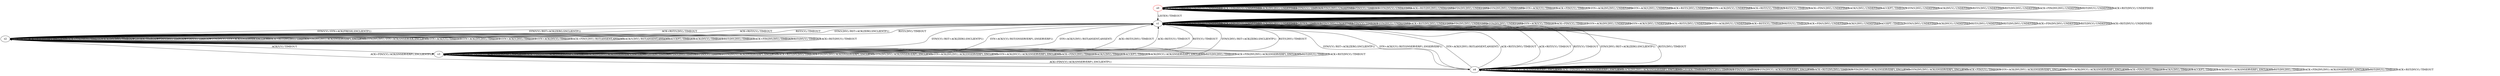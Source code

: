 digraph G {
label=""
s0 [color="red"]
s1
s2
s3
s4
s0 [label="s0"];
s0 -> s0[label=<<table border="0" cellpadding="1" cellspacing="0"><tr><td>ACK(V,V)</td><td>/</td><td>TIMEOUT</td></tr></table>>]
s0 -> s0[label=<<table border="0" cellpadding="1" cellspacing="0"><tr><td>FIN(INV,V)</td><td>/</td><td>UNDEFINED</td></tr></table>>]
s0 -> s0[label=<<table border="0" cellpadding="1" cellspacing="0"><tr><td>ACK+FIN(INV,V)</td><td>/</td><td>UNDEFINED</td></tr></table>>]
s0 -> s0[label=<<table border="0" cellpadding="1" cellspacing="0"><tr><td>ACK(INV,INV)</td><td>/</td><td>UNDEFINED</td></tr></table>>]
s0 -> s1[label=<<table border="0" cellpadding="1" cellspacing="0"><tr><td>LISTEN</td><td>/</td><td>TIMEOUT</td></tr></table>>]
s0 -> s0[label=<<table border="0" cellpadding="1" cellspacing="0"><tr><td>SYN(V,V)</td><td>/</td><td>TIMEOUT</td></tr></table>>]
s0 -> s0[label=<<table border="0" cellpadding="1" cellspacing="0"><tr><td>FIN(V,INV)</td><td>/</td><td>UNDEFINED</td></tr></table>>]
s0 -> s0[label=<<table border="0" cellpadding="1" cellspacing="0"><tr><td>FIN(V,V)</td><td>/</td><td>TIMEOUT</td></tr></table>>]
s0 -> s0[label=<<table border="0" cellpadding="1" cellspacing="0"><tr><td>SYN(INV,V)</td><td>/</td><td>UNDEFINED</td></tr></table>>]
s0 -> s0[label=<<table border="0" cellpadding="1" cellspacing="0"><tr><td>ACK+RST(INV,INV)</td><td>/</td><td>UNDEFINED</td></tr></table>>]
s0 -> s0[label=<<table border="0" cellpadding="1" cellspacing="0"><tr><td>FIN(INV,INV)</td><td>/</td><td>UNDEFINED</td></tr></table>>]
s0 -> s0[label=<<table border="0" cellpadding="1" cellspacing="0"><tr><td>SYN(INV,INV)</td><td>/</td><td>UNDEFINED</td></tr></table>>]
s0 -> s0[label=<<table border="0" cellpadding="1" cellspacing="0"><tr><td>SYN+ACK(V,V)</td><td>/</td><td>TIMEOUT</td></tr></table>>]
s0 -> s0[label=<<table border="0" cellpadding="1" cellspacing="0"><tr><td>ACK+FIN(V,V)</td><td>/</td><td>TIMEOUT</td></tr></table>>]
s0 -> s0[label=<<table border="0" cellpadding="1" cellspacing="0"><tr><td>SYN+ACK(INV,INV)</td><td>/</td><td>UNDEFINED</td></tr></table>>]
s0 -> s0[label=<<table border="0" cellpadding="1" cellspacing="0"><tr><td>SYN+ACK(V,INV)</td><td>/</td><td>UNDEFINED</td></tr></table>>]
s0 -> s0[label=<<table border="0" cellpadding="1" cellspacing="0"><tr><td>ACK+RST(V,INV)</td><td>/</td><td>UNDEFINED</td></tr></table>>]
s0 -> s0[label=<<table border="0" cellpadding="1" cellspacing="0"><tr><td>SYN+ACK(INV,V)</td><td>/</td><td>UNDEFINED</td></tr></table>>]
s0 -> s0[label=<<table border="0" cellpadding="1" cellspacing="0"><tr><td>ACK+RST(V,V)</td><td>/</td><td>TIMEOUT</td></tr></table>>]
s0 -> s0[label=<<table border="0" cellpadding="1" cellspacing="0"><tr><td>RST(V,V)</td><td>/</td><td>TIMEOUT</td></tr></table>>]
s0 -> s0[label=<<table border="0" cellpadding="1" cellspacing="0"><tr><td>ACK+FIN(V,INV)</td><td>/</td><td>UNDEFINED</td></tr></table>>]
s0 -> s0[label=<<table border="0" cellpadding="1" cellspacing="0"><tr><td>ACK(V,INV)</td><td>/</td><td>UNDEFINED</td></tr></table>>]
s0 -> s0[label=<<table border="0" cellpadding="1" cellspacing="0"><tr><td>ACCEPT</td><td>/</td><td>TIMEOUT</td></tr></table>>]
s0 -> s0[label=<<table border="0" cellpadding="1" cellspacing="0"><tr><td>SYN(V,INV)</td><td>/</td><td>UNDEFINED</td></tr></table>>]
s0 -> s0[label=<<table border="0" cellpadding="1" cellspacing="0"><tr><td>ACK(INV,V)</td><td>/</td><td>UNDEFINED</td></tr></table>>]
s0 -> s0[label=<<table border="0" cellpadding="1" cellspacing="0"><tr><td>RST(V,INV)</td><td>/</td><td>UNDEFINED</td></tr></table>>]
s0 -> s0[label=<<table border="0" cellpadding="1" cellspacing="0"><tr><td>RST(INV,INV)</td><td>/</td><td>UNDEFINED</td></tr></table>>]
s0 -> s0[label=<<table border="0" cellpadding="1" cellspacing="0"><tr><td>ACK+FIN(INV,INV)</td><td>/</td><td>UNDEFINED</td></tr></table>>]
s0 -> s0[label=<<table border="0" cellpadding="1" cellspacing="0"><tr><td>RST(INV,V)</td><td>/</td><td>UNDEFINED</td></tr></table>>]
s0 -> s0[label=<<table border="0" cellpadding="1" cellspacing="0"><tr><td>ACK+RST(INV,V)</td><td>/</td><td>UNDEFINED</td></tr></table>>]
s1 [label="s1"];
s1 -> s1[label=<<table border="0" cellpadding="1" cellspacing="0"><tr><td>ACK(V,V)</td><td>/</td><td>TIMEOUT</td></tr></table>>]
s1 -> s1[label=<<table border="0" cellpadding="1" cellspacing="0"><tr><td>FIN(INV,V)</td><td>/</td><td>UNDEFINED</td></tr></table>>]
s1 -> s1[label=<<table border="0" cellpadding="1" cellspacing="0"><tr><td>ACK+FIN(INV,V)</td><td>/</td><td>UNDEFINED</td></tr></table>>]
s1 -> s1[label=<<table border="0" cellpadding="1" cellspacing="0"><tr><td>ACK(INV,INV)</td><td>/</td><td>UNDEFINED</td></tr></table>>]
s1 -> s1[label=<<table border="0" cellpadding="1" cellspacing="0"><tr><td>LISTEN</td><td>/</td><td>TIMEOUT</td></tr></table>>]
s1 -> s2[label=<<table border="0" cellpadding="1" cellspacing="0"><tr><td>SYN(V,V)</td><td>/</td><td>SYN+ACK(FRESH,SNCLIENTP1)</td></tr></table>>]
s1 -> s1[label=<<table border="0" cellpadding="1" cellspacing="0"><tr><td>FIN(V,INV)</td><td>/</td><td>UNDEFINED</td></tr></table>>]
s1 -> s1[label=<<table border="0" cellpadding="1" cellspacing="0"><tr><td>FIN(V,V)</td><td>/</td><td>TIMEOUT</td></tr></table>>]
s1 -> s1[label=<<table border="0" cellpadding="1" cellspacing="0"><tr><td>SYN(INV,V)</td><td>/</td><td>UNDEFINED</td></tr></table>>]
s1 -> s1[label=<<table border="0" cellpadding="1" cellspacing="0"><tr><td>ACK+RST(INV,INV)</td><td>/</td><td>UNDEFINED</td></tr></table>>]
s1 -> s1[label=<<table border="0" cellpadding="1" cellspacing="0"><tr><td>FIN(INV,INV)</td><td>/</td><td>UNDEFINED</td></tr></table>>]
s1 -> s1[label=<<table border="0" cellpadding="1" cellspacing="0"><tr><td>SYN(INV,INV)</td><td>/</td><td>UNDEFINED</td></tr></table>>]
s1 -> s1[label=<<table border="0" cellpadding="1" cellspacing="0"><tr><td>SYN+ACK(V,V)</td><td>/</td><td>TIMEOUT</td></tr></table>>]
s1 -> s1[label=<<table border="0" cellpadding="1" cellspacing="0"><tr><td>ACK+FIN(V,V)</td><td>/</td><td>TIMEOUT</td></tr></table>>]
s1 -> s1[label=<<table border="0" cellpadding="1" cellspacing="0"><tr><td>SYN+ACK(INV,INV)</td><td>/</td><td>UNDEFINED</td></tr></table>>]
s1 -> s1[label=<<table border="0" cellpadding="1" cellspacing="0"><tr><td>SYN+ACK(V,INV)</td><td>/</td><td>UNDEFINED</td></tr></table>>]
s1 -> s1[label=<<table border="0" cellpadding="1" cellspacing="0"><tr><td>ACK+RST(V,INV)</td><td>/</td><td>UNDEFINED</td></tr></table>>]
s1 -> s1[label=<<table border="0" cellpadding="1" cellspacing="0"><tr><td>SYN+ACK(INV,V)</td><td>/</td><td>UNDEFINED</td></tr></table>>]
s1 -> s1[label=<<table border="0" cellpadding="1" cellspacing="0"><tr><td>ACK+RST(V,V)</td><td>/</td><td>TIMEOUT</td></tr></table>>]
s1 -> s1[label=<<table border="0" cellpadding="1" cellspacing="0"><tr><td>RST(V,V)</td><td>/</td><td>TIMEOUT</td></tr></table>>]
s1 -> s1[label=<<table border="0" cellpadding="1" cellspacing="0"><tr><td>ACK+FIN(V,INV)</td><td>/</td><td>UNDEFINED</td></tr></table>>]
s1 -> s1[label=<<table border="0" cellpadding="1" cellspacing="0"><tr><td>ACK(V,INV)</td><td>/</td><td>UNDEFINED</td></tr></table>>]
s1 -> s1[label=<<table border="0" cellpadding="1" cellspacing="0"><tr><td>ACCEPT</td><td>/</td><td>TIMEOUT</td></tr></table>>]
s1 -> s1[label=<<table border="0" cellpadding="1" cellspacing="0"><tr><td>SYN(V,INV)</td><td>/</td><td>UNDEFINED</td></tr></table>>]
s1 -> s1[label=<<table border="0" cellpadding="1" cellspacing="0"><tr><td>ACK(INV,V)</td><td>/</td><td>UNDEFINED</td></tr></table>>]
s1 -> s1[label=<<table border="0" cellpadding="1" cellspacing="0"><tr><td>RST(V,INV)</td><td>/</td><td>UNDEFINED</td></tr></table>>]
s1 -> s1[label=<<table border="0" cellpadding="1" cellspacing="0"><tr><td>RST(INV,INV)</td><td>/</td><td>UNDEFINED</td></tr></table>>]
s1 -> s1[label=<<table border="0" cellpadding="1" cellspacing="0"><tr><td>ACK+FIN(INV,INV)</td><td>/</td><td>UNDEFINED</td></tr></table>>]
s1 -> s1[label=<<table border="0" cellpadding="1" cellspacing="0"><tr><td>RST(INV,V)</td><td>/</td><td>UNDEFINED</td></tr></table>>]
s1 -> s1[label=<<table border="0" cellpadding="1" cellspacing="0"><tr><td>ACK+RST(INV,V)</td><td>/</td><td>UNDEFINED</td></tr></table>>]
s2 [label="s2"];
s2 -> s3[label=<<table border="0" cellpadding="1" cellspacing="0"><tr><td>ACK(V,V)</td><td>/</td><td>TIMEOUT</td></tr></table>>]
s2 -> s2[label=<<table border="0" cellpadding="1" cellspacing="0"><tr><td>FIN(INV,V)</td><td>/</td><td>ACK(SNSERVERP1,SNCLIENT)</td></tr></table>>]
s2 -> s2[label=<<table border="0" cellpadding="1" cellspacing="0"><tr><td>ACK+FIN(INV,V)</td><td>/</td><td>TIMEOUT</td></tr></table>>]
s2 -> s2[label=<<table border="0" cellpadding="1" cellspacing="0"><tr><td>ACK(INV,INV)</td><td>/</td><td>TIMEOUT</td></tr></table>>]
s2 -> s2[label=<<table border="0" cellpadding="1" cellspacing="0"><tr><td>LISTEN</td><td>/</td><td>TIMEOUT</td></tr></table>>]
s2 -> s1[label=<<table border="0" cellpadding="1" cellspacing="0"><tr><td>SYN(V,V)</td><td>/</td><td>RST+ACK(ZERO,SNCLIENTP1)</td></tr></table>>]
s2 -> s2[label=<<table border="0" cellpadding="1" cellspacing="0"><tr><td>FIN(V,INV)</td><td>/</td><td>TIMEOUT</td></tr></table>>]
s2 -> s2[label=<<table border="0" cellpadding="1" cellspacing="0"><tr><td>FIN(V,V)</td><td>/</td><td>TIMEOUT</td></tr></table>>]
s2 -> s2[label=<<table border="0" cellpadding="1" cellspacing="0"><tr><td>SYN(INV,V)</td><td>/</td><td>SYN+ACK(SNSERVER,SNCLIENT)</td></tr></table>>]
s2 -> s2[label=<<table border="0" cellpadding="1" cellspacing="0"><tr><td>ACK+RST(INV,INV)</td><td>/</td><td>TIMEOUT</td></tr></table>>]
s2 -> s2[label=<<table border="0" cellpadding="1" cellspacing="0"><tr><td>FIN(INV,INV)</td><td>/</td><td>ACK(SNSERVERP1,SNCLIENT)</td></tr></table>>]
s2 -> s2[label=<<table border="0" cellpadding="1" cellspacing="0"><tr><td>SYN(INV,INV)</td><td>/</td><td>SYN+ACK(SNSERVER,SNCLIENT)</td></tr></table>>]
s2 -> s2[label=<<table border="0" cellpadding="1" cellspacing="0"><tr><td>SYN+ACK(V,V)</td><td>/</td><td>TIMEOUT</td></tr></table>>]
s2 -> s4[label=<<table border="0" cellpadding="1" cellspacing="0"><tr><td>ACK+FIN(V,V)</td><td>/</td><td>ACK(SNSERVERP1,SNCLIENTP1)</td></tr></table>>]
s2 -> s2[label=<<table border="0" cellpadding="1" cellspacing="0"><tr><td>SYN+ACK(INV,INV)</td><td>/</td><td>TIMEOUT</td></tr></table>>]
s2 -> s2[label=<<table border="0" cellpadding="1" cellspacing="0"><tr><td>SYN+ACK(V,INV)</td><td>/</td><td>TIMEOUT</td></tr></table>>]
s2 -> s1[label=<<table border="0" cellpadding="1" cellspacing="0"><tr><td>ACK+RST(V,INV)</td><td>/</td><td>TIMEOUT</td></tr></table>>]
s2 -> s2[label=<<table border="0" cellpadding="1" cellspacing="0"><tr><td>SYN+ACK(INV,V)</td><td>/</td><td>TIMEOUT</td></tr></table>>]
s2 -> s1[label=<<table border="0" cellpadding="1" cellspacing="0"><tr><td>ACK+RST(V,V)</td><td>/</td><td>TIMEOUT</td></tr></table>>]
s2 -> s1[label=<<table border="0" cellpadding="1" cellspacing="0"><tr><td>RST(V,V)</td><td>/</td><td>TIMEOUT</td></tr></table>>]
s2 -> s2[label=<<table border="0" cellpadding="1" cellspacing="0"><tr><td>ACK+FIN(V,INV)</td><td>/</td><td>RST(ANSENT,ANSENT)</td></tr></table>>]
s2 -> s2[label=<<table border="0" cellpadding="1" cellspacing="0"><tr><td>ACK(V,INV)</td><td>/</td><td>RST(ANSENT,ANSENT)</td></tr></table>>]
s2 -> s2[label=<<table border="0" cellpadding="1" cellspacing="0"><tr><td>ACCEPT</td><td>/</td><td>TIMEOUT</td></tr></table>>]
s2 -> s1[label=<<table border="0" cellpadding="1" cellspacing="0"><tr><td>SYN(V,INV)</td><td>/</td><td>RST+ACK(ZERO,SNCLIENTP1)</td></tr></table>>]
s2 -> s2[label=<<table border="0" cellpadding="1" cellspacing="0"><tr><td>ACK(INV,V)</td><td>/</td><td>TIMEOUT</td></tr></table>>]
s2 -> s1[label=<<table border="0" cellpadding="1" cellspacing="0"><tr><td>RST(V,INV)</td><td>/</td><td>TIMEOUT</td></tr></table>>]
s2 -> s2[label=<<table border="0" cellpadding="1" cellspacing="0"><tr><td>RST(INV,INV)</td><td>/</td><td>TIMEOUT</td></tr></table>>]
s2 -> s2[label=<<table border="0" cellpadding="1" cellspacing="0"><tr><td>ACK+FIN(INV,INV)</td><td>/</td><td>TIMEOUT</td></tr></table>>]
s2 -> s2[label=<<table border="0" cellpadding="1" cellspacing="0"><tr><td>RST(INV,V)</td><td>/</td><td>TIMEOUT</td></tr></table>>]
s2 -> s2[label=<<table border="0" cellpadding="1" cellspacing="0"><tr><td>ACK+RST(INV,V)</td><td>/</td><td>TIMEOUT</td></tr></table>>]
s3 [label="s3"];
s3 -> s3[label=<<table border="0" cellpadding="1" cellspacing="0"><tr><td>ACK(V,V)</td><td>/</td><td>TIMEOUT</td></tr></table>>]
s3 -> s3[label=<<table border="0" cellpadding="1" cellspacing="0"><tr><td>FIN(INV,V)</td><td>/</td><td>ACK(SNSERVERP1,SNCLIENT)</td></tr></table>>]
s3 -> s3[label=<<table border="0" cellpadding="1" cellspacing="0"><tr><td>ACK+FIN(INV,V)</td><td>/</td><td>ACK(SNSERVERP1,SNCLIENT)</td></tr></table>>]
s3 -> s3[label=<<table border="0" cellpadding="1" cellspacing="0"><tr><td>ACK(INV,INV)</td><td>/</td><td>ACK(SNSERVERP1,SNCLIENT)</td></tr></table>>]
s3 -> s3[label=<<table border="0" cellpadding="1" cellspacing="0"><tr><td>LISTEN</td><td>/</td><td>TIMEOUT</td></tr></table>>]
s3 -> s1[label=<<table border="0" cellpadding="1" cellspacing="0"><tr><td>SYN(V,V)</td><td>/</td><td>RST+ACK(ZERO,SNCLIENTP1)</td></tr></table>>]
s3 -> s3[label=<<table border="0" cellpadding="1" cellspacing="0"><tr><td>FIN(V,INV)</td><td>/</td><td>TIMEOUT</td></tr></table>>]
s3 -> s3[label=<<table border="0" cellpadding="1" cellspacing="0"><tr><td>FIN(V,V)</td><td>/</td><td>TIMEOUT</td></tr></table>>]
s3 -> s3[label=<<table border="0" cellpadding="1" cellspacing="0"><tr><td>SYN(INV,V)</td><td>/</td><td>ACK(SNSERVERP1,SNCLIENT)</td></tr></table>>]
s3 -> s3[label=<<table border="0" cellpadding="1" cellspacing="0"><tr><td>ACK+RST(INV,INV)</td><td>/</td><td>TIMEOUT</td></tr></table>>]
s3 -> s3[label=<<table border="0" cellpadding="1" cellspacing="0"><tr><td>FIN(INV,INV)</td><td>/</td><td>ACK(SNSERVERP1,SNCLIENT)</td></tr></table>>]
s3 -> s3[label=<<table border="0" cellpadding="1" cellspacing="0"><tr><td>SYN(INV,INV)</td><td>/</td><td>ACK(SNSERVERP1,SNCLIENT)</td></tr></table>>]
s3 -> s1[label=<<table border="0" cellpadding="1" cellspacing="0"><tr><td>SYN+ACK(V,V)</td><td>/</td><td>RST(SNSERVERP1,SNSERVERP1)</td></tr></table>>]
s3 -> s4[label=<<table border="0" cellpadding="1" cellspacing="0"><tr><td>ACK+FIN(V,V)</td><td>/</td><td>ACK(SNSERVERP1,SNCLIENTP1)</td></tr></table>>]
s3 -> s3[label=<<table border="0" cellpadding="1" cellspacing="0"><tr><td>SYN+ACK(INV,INV)</td><td>/</td><td>ACK(SNSERVERP1,SNCLIENT)</td></tr></table>>]
s3 -> s1[label=<<table border="0" cellpadding="1" cellspacing="0"><tr><td>SYN+ACK(V,INV)</td><td>/</td><td>RST(ANSENT,ANSENT)</td></tr></table>>]
s3 -> s1[label=<<table border="0" cellpadding="1" cellspacing="0"><tr><td>ACK+RST(V,INV)</td><td>/</td><td>TIMEOUT</td></tr></table>>]
s3 -> s3[label=<<table border="0" cellpadding="1" cellspacing="0"><tr><td>SYN+ACK(INV,V)</td><td>/</td><td>ACK(SNSERVERP1,SNCLIENT)</td></tr></table>>]
s3 -> s1[label=<<table border="0" cellpadding="1" cellspacing="0"><tr><td>ACK+RST(V,V)</td><td>/</td><td>TIMEOUT</td></tr></table>>]
s3 -> s1[label=<<table border="0" cellpadding="1" cellspacing="0"><tr><td>RST(V,V)</td><td>/</td><td>TIMEOUT</td></tr></table>>]
s3 -> s3[label=<<table border="0" cellpadding="1" cellspacing="0"><tr><td>ACK+FIN(V,INV)</td><td>/</td><td>TIMEOUT</td></tr></table>>]
s3 -> s3[label=<<table border="0" cellpadding="1" cellspacing="0"><tr><td>ACK(V,INV)</td><td>/</td><td>TIMEOUT</td></tr></table>>]
s3 -> s3[label=<<table border="0" cellpadding="1" cellspacing="0"><tr><td>ACCEPT</td><td>/</td><td>TIMEOUT</td></tr></table>>]
s3 -> s1[label=<<table border="0" cellpadding="1" cellspacing="0"><tr><td>SYN(V,INV)</td><td>/</td><td>RST+ACK(ZERO,SNCLIENTP1)</td></tr></table>>]
s3 -> s3[label=<<table border="0" cellpadding="1" cellspacing="0"><tr><td>ACK(INV,V)</td><td>/</td><td>ACK(SNSERVERP1,SNCLIENT)</td></tr></table>>]
s3 -> s1[label=<<table border="0" cellpadding="1" cellspacing="0"><tr><td>RST(V,INV)</td><td>/</td><td>TIMEOUT</td></tr></table>>]
s3 -> s3[label=<<table border="0" cellpadding="1" cellspacing="0"><tr><td>RST(INV,INV)</td><td>/</td><td>TIMEOUT</td></tr></table>>]
s3 -> s3[label=<<table border="0" cellpadding="1" cellspacing="0"><tr><td>ACK+FIN(INV,INV)</td><td>/</td><td>ACK(SNSERVERP1,SNCLIENT)</td></tr></table>>]
s3 -> s3[label=<<table border="0" cellpadding="1" cellspacing="0"><tr><td>RST(INV,V)</td><td>/</td><td>TIMEOUT</td></tr></table>>]
s3 -> s3[label=<<table border="0" cellpadding="1" cellspacing="0"><tr><td>ACK+RST(INV,V)</td><td>/</td><td>TIMEOUT</td></tr></table>>]
s4 [label="s4"];
s4 -> s4[label=<<table border="0" cellpadding="1" cellspacing="0"><tr><td>ACK(V,V)</td><td>/</td><td>TIMEOUT</td></tr></table>>]
s4 -> s4[label=<<table border="0" cellpadding="1" cellspacing="0"><tr><td>FIN(INV,V)</td><td>/</td><td>ACK(SNSERVERP1,SNCLIENT)</td></tr></table>>]
s4 -> s4[label=<<table border="0" cellpadding="1" cellspacing="0"><tr><td>ACK+FIN(INV,V)</td><td>/</td><td>ACK(SNSERVERP1,SNCLIENT)</td></tr></table>>]
s4 -> s4[label=<<table border="0" cellpadding="1" cellspacing="0"><tr><td>ACK(INV,INV)</td><td>/</td><td>ACK(SNSERVERP1,SNCLIENT)</td></tr></table>>]
s4 -> s4[label=<<table border="0" cellpadding="1" cellspacing="0"><tr><td>LISTEN</td><td>/</td><td>TIMEOUT</td></tr></table>>]
s4 -> s1[label=<<table border="0" cellpadding="1" cellspacing="0"><tr><td>SYN(V,V)</td><td>/</td><td>RST+ACK(ZERO,SNCLIENTP1)</td></tr></table>>]
s4 -> s4[label=<<table border="0" cellpadding="1" cellspacing="0"><tr><td>FIN(V,INV)</td><td>/</td><td>TIMEOUT</td></tr></table>>]
s4 -> s4[label=<<table border="0" cellpadding="1" cellspacing="0"><tr><td>FIN(V,V)</td><td>/</td><td>TIMEOUT</td></tr></table>>]
s4 -> s4[label=<<table border="0" cellpadding="1" cellspacing="0"><tr><td>SYN(INV,V)</td><td>/</td><td>ACK(SNSERVERP1,SNCLIENT)</td></tr></table>>]
s4 -> s4[label=<<table border="0" cellpadding="1" cellspacing="0"><tr><td>ACK+RST(INV,INV)</td><td>/</td><td>TIMEOUT</td></tr></table>>]
s4 -> s4[label=<<table border="0" cellpadding="1" cellspacing="0"><tr><td>FIN(INV,INV)</td><td>/</td><td>ACK(SNSERVERP1,SNCLIENT)</td></tr></table>>]
s4 -> s4[label=<<table border="0" cellpadding="1" cellspacing="0"><tr><td>SYN(INV,INV)</td><td>/</td><td>ACK(SNSERVERP1,SNCLIENT)</td></tr></table>>]
s4 -> s1[label=<<table border="0" cellpadding="1" cellspacing="0"><tr><td>SYN+ACK(V,V)</td><td>/</td><td>RST(SNSERVERP1,SNSERVERP1)</td></tr></table>>]
s4 -> s4[label=<<table border="0" cellpadding="1" cellspacing="0"><tr><td>ACK+FIN(V,V)</td><td>/</td><td>TIMEOUT</td></tr></table>>]
s4 -> s4[label=<<table border="0" cellpadding="1" cellspacing="0"><tr><td>SYN+ACK(INV,INV)</td><td>/</td><td>ACK(SNSERVERP1,SNCLIENT)</td></tr></table>>]
s4 -> s1[label=<<table border="0" cellpadding="1" cellspacing="0"><tr><td>SYN+ACK(V,INV)</td><td>/</td><td>RST(ANSENT,ANSENT)</td></tr></table>>]
s4 -> s1[label=<<table border="0" cellpadding="1" cellspacing="0"><tr><td>ACK+RST(V,INV)</td><td>/</td><td>TIMEOUT</td></tr></table>>]
s4 -> s4[label=<<table border="0" cellpadding="1" cellspacing="0"><tr><td>SYN+ACK(INV,V)</td><td>/</td><td>ACK(SNSERVERP1,SNCLIENT)</td></tr></table>>]
s4 -> s1[label=<<table border="0" cellpadding="1" cellspacing="0"><tr><td>ACK+RST(V,V)</td><td>/</td><td>TIMEOUT</td></tr></table>>]
s4 -> s1[label=<<table border="0" cellpadding="1" cellspacing="0"><tr><td>RST(V,V)</td><td>/</td><td>TIMEOUT</td></tr></table>>]
s4 -> s4[label=<<table border="0" cellpadding="1" cellspacing="0"><tr><td>ACK+FIN(V,INV)</td><td>/</td><td>TIMEOUT</td></tr></table>>]
s4 -> s4[label=<<table border="0" cellpadding="1" cellspacing="0"><tr><td>ACK(V,INV)</td><td>/</td><td>TIMEOUT</td></tr></table>>]
s4 -> s4[label=<<table border="0" cellpadding="1" cellspacing="0"><tr><td>ACCEPT</td><td>/</td><td>TIMEOUT</td></tr></table>>]
s4 -> s1[label=<<table border="0" cellpadding="1" cellspacing="0"><tr><td>SYN(V,INV)</td><td>/</td><td>RST+ACK(ZERO,SNCLIENTP1)</td></tr></table>>]
s4 -> s4[label=<<table border="0" cellpadding="1" cellspacing="0"><tr><td>ACK(INV,V)</td><td>/</td><td>ACK(SNSERVERP1,SNCLIENT)</td></tr></table>>]
s4 -> s1[label=<<table border="0" cellpadding="1" cellspacing="0"><tr><td>RST(V,INV)</td><td>/</td><td>TIMEOUT</td></tr></table>>]
s4 -> s4[label=<<table border="0" cellpadding="1" cellspacing="0"><tr><td>RST(INV,INV)</td><td>/</td><td>TIMEOUT</td></tr></table>>]
s4 -> s4[label=<<table border="0" cellpadding="1" cellspacing="0"><tr><td>ACK+FIN(INV,INV)</td><td>/</td><td>ACK(SNSERVERP1,SNCLIENT)</td></tr></table>>]
s4 -> s4[label=<<table border="0" cellpadding="1" cellspacing="0"><tr><td>RST(INV,V)</td><td>/</td><td>TIMEOUT</td></tr></table>>]
s4 -> s4[label=<<table border="0" cellpadding="1" cellspacing="0"><tr><td>ACK+RST(INV,V)</td><td>/</td><td>TIMEOUT</td></tr></table>>]
}
